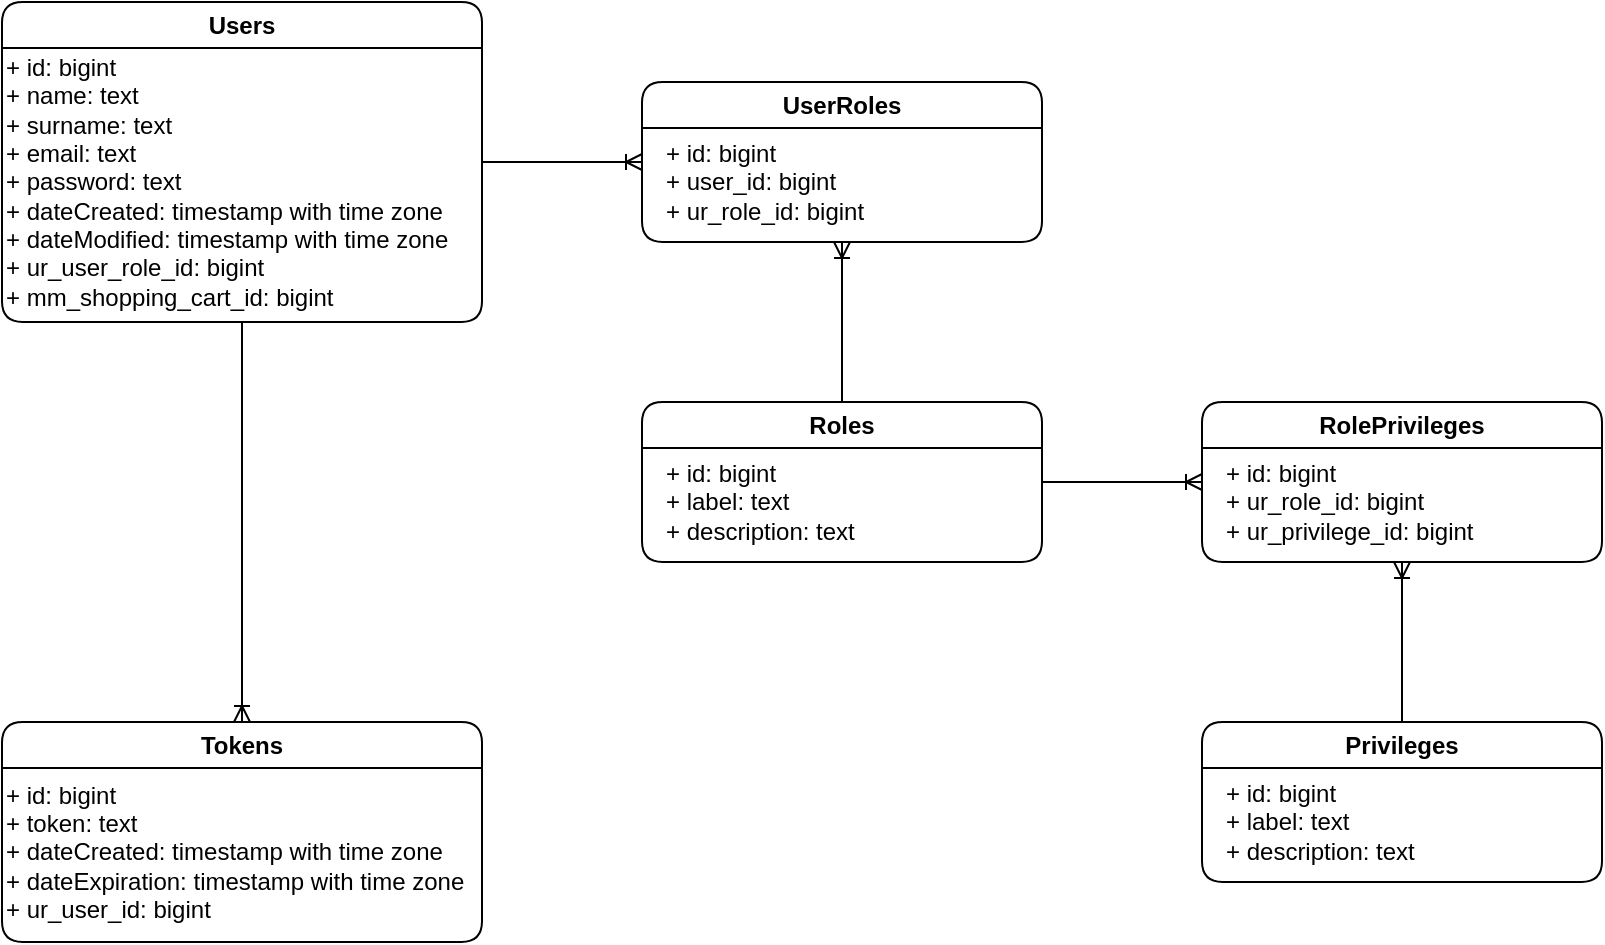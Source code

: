 <mxfile version="21.3.2" type="device" pages="2">
  <diagram name="userroles" id="ePMUd1lNdQfSjB-j8YMN">
    <mxGraphModel dx="1434" dy="756" grid="1" gridSize="10" guides="1" tooltips="1" connect="1" arrows="1" fold="1" page="1" pageScale="1" pageWidth="850" pageHeight="1100" math="0" shadow="0">
      <root>
        <mxCell id="0" />
        <mxCell id="1" parent="0" />
        <mxCell id="QdZaaRFyx_q6WVdEmT8U-9" value="Users" style="swimlane;whiteSpace=wrap;html=1;swimlaneHead=1;rounded=1;swimlaneLine=1;" parent="1" vertex="1">
          <mxGeometry x="40" y="40" width="240" height="160" as="geometry" />
        </mxCell>
        <mxCell id="QdZaaRFyx_q6WVdEmT8U-10" value="+ id: bigint&lt;br&gt;&lt;div style=&quot;&quot;&gt;&lt;span style=&quot;background-color: initial;&quot;&gt;+ name: text&lt;/span&gt;&lt;/div&gt;&lt;div style=&quot;&quot;&gt;&lt;span style=&quot;background-color: initial;&quot;&gt;+ surname: text&lt;/span&gt;&lt;/div&gt;&lt;div style=&quot;&quot;&gt;&lt;span style=&quot;background-color: initial;&quot;&gt;+ email: text&lt;/span&gt;&lt;/div&gt;&lt;div style=&quot;&quot;&gt;&lt;span style=&quot;background-color: initial;&quot;&gt;+ password: text&lt;/span&gt;&lt;/div&gt;&lt;div style=&quot;&quot;&gt;&lt;span style=&quot;background-color: initial;&quot;&gt;+ dateCreated: timestamp with time zone&lt;/span&gt;&lt;/div&gt;&lt;div style=&quot;&quot;&gt;&lt;span style=&quot;background-color: initial;&quot;&gt;+ dateModified:&amp;nbsp;&lt;/span&gt;&lt;span style=&quot;background-color: initial;&quot;&gt;timestamp with time zone&lt;/span&gt;&lt;/div&gt;&lt;div style=&quot;&quot;&gt;&lt;span style=&quot;background-color: initial;&quot;&gt;+ ur_user_role_id: bigint&lt;/span&gt;&lt;/div&gt;&lt;div style=&quot;&quot;&gt;&lt;span style=&quot;background-color: initial;&quot;&gt;+ mm_shopping_cart_id: bigint&lt;/span&gt;&lt;/div&gt;" style="text;html=1;align=left;verticalAlign=middle;resizable=0;points=[];autosize=1;strokeColor=none;fillColor=none;" parent="QdZaaRFyx_q6WVdEmT8U-9" vertex="1">
          <mxGeometry y="20" width="240" height="140" as="geometry" />
        </mxCell>
        <mxCell id="RZRrlDOmHeOIho1Bm9Bc-1" value="" style="edgeStyle=entityRelationEdgeStyle;fontSize=12;html=1;endArrow=ERoneToMany;rounded=0;exitX=1;exitY=0.5;exitDx=0;exitDy=0;" parent="QdZaaRFyx_q6WVdEmT8U-9" source="QdZaaRFyx_q6WVdEmT8U-9" edge="1">
          <mxGeometry width="100" height="100" relative="1" as="geometry">
            <mxPoint x="270" y="60" as="sourcePoint" />
            <mxPoint x="320" y="80" as="targetPoint" />
          </mxGeometry>
        </mxCell>
        <mxCell id="QdZaaRFyx_q6WVdEmT8U-11" value="UserRoles" style="swimlane;whiteSpace=wrap;html=1;rounded=1;" parent="1" vertex="1">
          <mxGeometry x="360" y="80" width="200" height="80" as="geometry" />
        </mxCell>
        <mxCell id="QdZaaRFyx_q6WVdEmT8U-12" value="+ id: bigint&lt;br&gt;+ user_id: bigint&lt;br&gt;+ ur_role_id: bigint" style="text;html=1;align=left;verticalAlign=middle;resizable=0;points=[];autosize=1;strokeColor=none;fillColor=none;" parent="QdZaaRFyx_q6WVdEmT8U-11" vertex="1">
          <mxGeometry x="10" y="20" width="120" height="60" as="geometry" />
        </mxCell>
        <mxCell id="QdZaaRFyx_q6WVdEmT8U-13" value="Roles" style="swimlane;whiteSpace=wrap;html=1;startSize=23;rounded=1;" parent="1" vertex="1">
          <mxGeometry x="360" y="240" width="200" height="80" as="geometry" />
        </mxCell>
        <mxCell id="QdZaaRFyx_q6WVdEmT8U-14" value="+ id: bigint&lt;br&gt;+ label: text&lt;br&gt;+ description: text" style="text;html=1;align=left;verticalAlign=middle;resizable=0;points=[];autosize=1;strokeColor=none;fillColor=none;" parent="QdZaaRFyx_q6WVdEmT8U-13" vertex="1">
          <mxGeometry x="10" y="20" width="120" height="60" as="geometry" />
        </mxCell>
        <mxCell id="QdZaaRFyx_q6WVdEmT8U-15" value="RolePrivileges" style="swimlane;whiteSpace=wrap;html=1;startSize=23;rounded=1;" parent="1" vertex="1">
          <mxGeometry x="640" y="240" width="200" height="80" as="geometry" />
        </mxCell>
        <mxCell id="QdZaaRFyx_q6WVdEmT8U-16" value="+ id: bigint&lt;br&gt;+ ur_role_id: bigint&lt;br&gt;+ ur_privilege_id: bigint" style="text;html=1;align=left;verticalAlign=middle;resizable=0;points=[];autosize=1;strokeColor=none;fillColor=none;" parent="QdZaaRFyx_q6WVdEmT8U-15" vertex="1">
          <mxGeometry x="10" y="20" width="150" height="60" as="geometry" />
        </mxCell>
        <mxCell id="QdZaaRFyx_q6WVdEmT8U-18" value="Privileges" style="swimlane;whiteSpace=wrap;html=1;startSize=23;rounded=1;" parent="1" vertex="1">
          <mxGeometry x="640" y="400" width="200" height="80" as="geometry" />
        </mxCell>
        <mxCell id="QdZaaRFyx_q6WVdEmT8U-19" value="+ id: bigint&lt;br&gt;+ label: text&lt;br&gt;+ description: text" style="text;html=1;align=left;verticalAlign=middle;resizable=0;points=[];autosize=1;strokeColor=none;fillColor=none;" parent="QdZaaRFyx_q6WVdEmT8U-18" vertex="1">
          <mxGeometry x="10" y="20" width="120" height="60" as="geometry" />
        </mxCell>
        <mxCell id="QdZaaRFyx_q6WVdEmT8U-20" value="Tokens" style="swimlane;whiteSpace=wrap;html=1;swimlaneHead=1;rounded=1;swimlaneLine=1;" parent="1" vertex="1">
          <mxGeometry x="40" y="400" width="240" height="110" as="geometry" />
        </mxCell>
        <mxCell id="QdZaaRFyx_q6WVdEmT8U-21" value="+ id: bigint&lt;br&gt;&lt;div style=&quot;&quot;&gt;&lt;span style=&quot;background-color: initial;&quot;&gt;+ token: text&lt;/span&gt;&lt;/div&gt;&lt;div style=&quot;&quot;&gt;&lt;span style=&quot;background-color: initial;&quot;&gt;+ dateCreated: timestamp with time zone&lt;/span&gt;&lt;/div&gt;&lt;div style=&quot;&quot;&gt;&lt;span style=&quot;background-color: initial;&quot;&gt;+ dateExpiration:&amp;nbsp;&lt;/span&gt;&lt;span style=&quot;background-color: initial;&quot;&gt;timestamp with time zone&lt;/span&gt;&lt;/div&gt;&lt;div style=&quot;&quot;&gt;&lt;span style=&quot;background-color: initial;&quot;&gt;+ ur_user_id: bigint&lt;/span&gt;&lt;/div&gt;" style="text;html=1;align=left;verticalAlign=middle;resizable=0;points=[];autosize=1;strokeColor=none;fillColor=none;" parent="QdZaaRFyx_q6WVdEmT8U-20" vertex="1">
          <mxGeometry y="20" width="250" height="90" as="geometry" />
        </mxCell>
        <mxCell id="RZRrlDOmHeOIho1Bm9Bc-2" value="" style="fontSize=12;html=1;endArrow=ERoneToMany;rounded=0;exitX=0.5;exitY=0;exitDx=0;exitDy=0;" parent="1" source="QdZaaRFyx_q6WVdEmT8U-13" edge="1">
          <mxGeometry width="100" height="100" relative="1" as="geometry">
            <mxPoint x="410" y="300" as="sourcePoint" />
            <mxPoint x="460" y="160" as="targetPoint" />
          </mxGeometry>
        </mxCell>
        <mxCell id="RZRrlDOmHeOIho1Bm9Bc-3" value="" style="edgeStyle=entityRelationEdgeStyle;fontSize=12;html=1;endArrow=ERoneToMany;rounded=0;exitX=1;exitY=0.5;exitDx=0;exitDy=0;entryX=0;entryY=0.5;entryDx=0;entryDy=0;" parent="1" source="QdZaaRFyx_q6WVdEmT8U-13" target="QdZaaRFyx_q6WVdEmT8U-15" edge="1">
          <mxGeometry width="100" height="100" relative="1" as="geometry">
            <mxPoint x="560" y="330" as="sourcePoint" />
            <mxPoint x="660" y="230" as="targetPoint" />
          </mxGeometry>
        </mxCell>
        <mxCell id="RZRrlDOmHeOIho1Bm9Bc-4" value="" style="fontSize=12;html=1;endArrow=ERoneToMany;rounded=0;exitX=0.5;exitY=0;exitDx=0;exitDy=0;" parent="1" source="QdZaaRFyx_q6WVdEmT8U-18" edge="1">
          <mxGeometry width="100" height="100" relative="1" as="geometry">
            <mxPoint x="700" y="360" as="sourcePoint" />
            <mxPoint x="740" y="320" as="targetPoint" />
          </mxGeometry>
        </mxCell>
        <mxCell id="RZRrlDOmHeOIho1Bm9Bc-5" value="" style="fontSize=12;html=1;endArrow=ERoneToMany;rounded=0;entryX=0.5;entryY=0;entryDx=0;entryDy=0;exitX=0.5;exitY=1;exitDx=0;exitDy=0;" parent="1" source="QdZaaRFyx_q6WVdEmT8U-9" target="QdZaaRFyx_q6WVdEmT8U-20" edge="1">
          <mxGeometry width="100" height="100" relative="1" as="geometry">
            <mxPoint x="170" y="220" as="sourcePoint" />
            <mxPoint x="220" y="220" as="targetPoint" />
          </mxGeometry>
        </mxCell>
      </root>
    </mxGraphModel>
  </diagram>
  <diagram id="flUSomASuUPV0yx8snCY" name="metamodels">
    <mxGraphModel dx="2284" dy="1856" grid="1" gridSize="10" guides="1" tooltips="1" connect="1" arrows="1" fold="1" page="1" pageScale="1" pageWidth="850" pageHeight="1100" math="0" shadow="0">
      <root>
        <mxCell id="0" />
        <mxCell id="1" parent="0" />
        <mxCell id="c7Tk7MsLmt518etpjeUH-1" value="BooksAndComics" style="swimlane;whiteSpace=wrap;html=1;rounded=1;" parent="1" vertex="1">
          <mxGeometry x="40" y="40" width="170" height="150" as="geometry" />
        </mxCell>
        <mxCell id="c7Tk7MsLmt518etpjeUH-2" value="+ id: bigint&lt;br&gt;+ name: text&lt;br&gt;+ description: text&lt;br&gt;+ price: float&lt;br&gt;+ dateCreated: date&lt;br&gt;+ datePublished: date&lt;br&gt;+ mm_author_id: bigint&lt;br&gt;+ mm_publisher_id: bigint" style="text;html=1;align=left;verticalAlign=middle;resizable=0;points=[];autosize=1;strokeColor=none;fillColor=none;" parent="c7Tk7MsLmt518etpjeUH-1" vertex="1">
          <mxGeometry x="10" y="20" width="160" height="130" as="geometry" />
        </mxCell>
        <mxCell id="c7Tk7MsLmt518etpjeUH-3" value="VideoGames" style="swimlane;whiteSpace=wrap;html=1;rounded=1;" parent="1" vertex="1">
          <mxGeometry x="40" y="240" width="170" height="150" as="geometry" />
        </mxCell>
        <mxCell id="c7Tk7MsLmt518etpjeUH-4" value="+ id: bigint&lt;br&gt;+ name: text&lt;br&gt;+ description: text&lt;br&gt;+ price: float&lt;br&gt;+ dateCreated: date&lt;br&gt;+ datePublished: date&lt;br&gt;+ mm_creator_id: bigint&lt;br&gt;+ mm_publisher_id: bigint" style="text;html=1;align=left;verticalAlign=middle;resizable=0;points=[];autosize=1;strokeColor=none;fillColor=none;" parent="c7Tk7MsLmt518etpjeUH-3" vertex="1">
          <mxGeometry x="10" y="20" width="160" height="130" as="geometry" />
        </mxCell>
        <mxCell id="c7Tk7MsLmt518etpjeUH-5" value="Authors" style="swimlane;whiteSpace=wrap;html=1;rounded=1;" parent="1" vertex="1">
          <mxGeometry x="305" y="-40" width="120" height="80" as="geometry" />
        </mxCell>
        <mxCell id="c7Tk7MsLmt518etpjeUH-6" value="+ id: bigint&lt;br&gt;+ name: text&lt;br&gt;+ surname: text" style="text;html=1;align=left;verticalAlign=middle;resizable=0;points=[];autosize=1;strokeColor=none;fillColor=none;" parent="c7Tk7MsLmt518etpjeUH-5" vertex="1">
          <mxGeometry x="10" y="20" width="110" height="60" as="geometry" />
        </mxCell>
        <mxCell id="c7Tk7MsLmt518etpjeUH-7" value="Creators" style="swimlane;whiteSpace=wrap;html=1;rounded=1;" parent="1" vertex="1">
          <mxGeometry x="305" y="360" width="120" height="80" as="geometry" />
        </mxCell>
        <mxCell id="c7Tk7MsLmt518etpjeUH-8" value="+ id: bigint&lt;br&gt;+ name: text&lt;br&gt;+ description: text" style="text;html=1;align=left;verticalAlign=middle;resizable=0;points=[];autosize=1;strokeColor=none;fillColor=none;" parent="c7Tk7MsLmt518etpjeUH-7" vertex="1">
          <mxGeometry x="10" y="20" width="120" height="60" as="geometry" />
        </mxCell>
        <mxCell id="c7Tk7MsLmt518etpjeUH-10" value="Publishers" style="swimlane;whiteSpace=wrap;html=1;rounded=1;" parent="1" vertex="1">
          <mxGeometry x="305" y="160" width="120" height="80" as="geometry" />
        </mxCell>
        <mxCell id="c7Tk7MsLmt518etpjeUH-11" value="+ id: bigint&lt;br&gt;+ name: text&lt;br&gt;+ description: text" style="text;html=1;align=left;verticalAlign=middle;resizable=0;points=[];autosize=1;strokeColor=none;fillColor=none;" parent="c7Tk7MsLmt518etpjeUH-10" vertex="1">
          <mxGeometry x="10" y="20" width="120" height="60" as="geometry" />
        </mxCell>
        <mxCell id="c7Tk7MsLmt518etpjeUH-14" value="Genres" style="swimlane;whiteSpace=wrap;html=1;rounded=1;" parent="1" vertex="1">
          <mxGeometry x="-160" y="160" width="120" height="80" as="geometry" />
        </mxCell>
        <mxCell id="c7Tk7MsLmt518etpjeUH-15" value="+ id: bigint&lt;br&gt;+ label: text&lt;br&gt;+ description: text" style="text;html=1;align=left;verticalAlign=middle;resizable=0;points=[];autosize=1;strokeColor=none;fillColor=none;" parent="c7Tk7MsLmt518etpjeUH-14" vertex="1">
          <mxGeometry x="10" y="20" width="120" height="60" as="geometry" />
        </mxCell>
        <mxCell id="c7Tk7MsLmt518etpjeUH-16" value="RatingsAndReviews" style="swimlane;whiteSpace=wrap;html=1;rounded=1;" parent="1" vertex="1">
          <mxGeometry x="560" y="155" width="160" height="90" as="geometry" />
        </mxCell>
        <mxCell id="c7Tk7MsLmt518etpjeUH-17" value="+ id: bigint&lt;br&gt;+ reviewDescription: text&lt;br&gt;+ ratingNumber: float&lt;br&gt;+ ur_user_id: bigint" style="text;html=1;align=left;verticalAlign=middle;resizable=0;points=[];autosize=1;strokeColor=none;fillColor=none;" parent="c7Tk7MsLmt518etpjeUH-16" vertex="1">
          <mxGeometry x="10" y="20" width="150" height="70" as="geometry" />
        </mxCell>
        <mxCell id="c7Tk7MsLmt518etpjeUH-21" value="Discounts" style="swimlane;whiteSpace=wrap;html=1;rounded=1;" parent="1" vertex="1">
          <mxGeometry x="-190" y="480" width="130" height="90" as="geometry" />
        </mxCell>
        <mxCell id="c7Tk7MsLmt518etpjeUH-22" value="+ id: bigint&lt;br&gt;+ labelCode: text&lt;br&gt;+ description: text&lt;br&gt;+ percentage: float" style="text;html=1;align=left;verticalAlign=middle;resizable=0;points=[];autosize=1;strokeColor=none;fillColor=none;" parent="c7Tk7MsLmt518etpjeUH-21" vertex="1">
          <mxGeometry x="10" y="20" width="120" height="70" as="geometry" />
        </mxCell>
        <mxCell id="c7Tk7MsLmt518etpjeUH-23" value="UserDiscounts" style="swimlane;whiteSpace=wrap;html=1;rounded=1;" parent="1" vertex="1">
          <mxGeometry x="230" y="480" width="170" height="90" as="geometry" />
        </mxCell>
        <mxCell id="c7Tk7MsLmt518etpjeUH-24" value="+ id: bigint&lt;br&gt;+ ur_user_id: bigint&lt;br&gt;+ shm_discount_id: bigint" style="text;html=1;align=left;verticalAlign=middle;resizable=0;points=[];autosize=1;strokeColor=none;fillColor=none;" parent="c7Tk7MsLmt518etpjeUH-23" vertex="1">
          <mxGeometry x="10" y="25" width="160" height="60" as="geometry" />
        </mxCell>
        <mxCell id="c7Tk7MsLmt518etpjeUH-25" value="ShoppingCarts" style="swimlane;whiteSpace=wrap;html=1;rounded=1;" parent="1" vertex="1">
          <mxGeometry x="-420" y="160" width="140" height="85" as="geometry" />
        </mxCell>
        <mxCell id="c7Tk7MsLmt518etpjeUH-26" value="+ id: bigint&lt;br&gt;+ totalPrice: float&lt;br&gt;+ ur_user_id: bigint" style="text;html=1;align=left;verticalAlign=middle;resizable=0;points=[];autosize=1;strokeColor=none;fillColor=none;" parent="c7Tk7MsLmt518etpjeUH-25" vertex="1">
          <mxGeometry x="5" y="20" width="130" height="60" as="geometry" />
        </mxCell>
        <mxCell id="c7Tk7MsLmt518etpjeUH-27" value="PlacedOrders" style="swimlane;whiteSpace=wrap;html=1;rounded=1;" parent="1" vertex="1">
          <mxGeometry y="610" width="250" height="130" as="geometry" />
        </mxCell>
        <mxCell id="c7Tk7MsLmt518etpjeUH-28" value="+ id: bigint&lt;br&gt;+ ur_user_id: bigint&lt;br&gt;+ address: text&lt;br&gt;+ paymentMethod: text&lt;br&gt;+ mm_shopping_cart_id: bigint&lt;br&gt;+ shm_discount_id: bigint&lt;br&gt;+ dateCreated: timestamp with time zone" style="text;html=1;align=left;verticalAlign=middle;resizable=0;points=[];autosize=1;strokeColor=none;fillColor=none;" parent="c7Tk7MsLmt518etpjeUH-27" vertex="1">
          <mxGeometry x="10" y="20" width="240" height="110" as="geometry" />
        </mxCell>
        <mxCell id="hXU03YSOS6_grKL2WWh3-2" value="" style="edgeStyle=entityRelationEdgeStyle;fontSize=12;html=1;endArrow=ERoneToMany;rounded=0;entryX=1;entryY=0.154;entryDx=0;entryDy=0;entryPerimeter=0;" parent="1" source="c7Tk7MsLmt518etpjeUH-5" target="c7Tk7MsLmt518etpjeUH-2" edge="1">
          <mxGeometry width="100" height="100" relative="1" as="geometry">
            <mxPoint x="270" y="250" as="sourcePoint" />
            <mxPoint x="370" y="150" as="targetPoint" />
          </mxGeometry>
        </mxCell>
        <mxCell id="hXU03YSOS6_grKL2WWh3-3" value="" style="edgeStyle=entityRelationEdgeStyle;fontSize=12;html=1;endArrow=ERoneToMany;rounded=0;entryX=1;entryY=0.692;entryDx=0;entryDy=0;entryPerimeter=0;" parent="1" source="c7Tk7MsLmt518etpjeUH-7" target="c7Tk7MsLmt518etpjeUH-4" edge="1">
          <mxGeometry width="100" height="100" relative="1" as="geometry">
            <mxPoint x="335" y="275" as="sourcePoint" />
            <mxPoint x="240" y="310" as="targetPoint" />
          </mxGeometry>
        </mxCell>
        <mxCell id="hXU03YSOS6_grKL2WWh3-4" value="" style="edgeStyle=orthogonalEdgeStyle;fontSize=12;html=1;endArrow=ERoneToMany;rounded=0;exitX=0;exitY=0.75;exitDx=0;exitDy=0;entryX=1;entryY=0.154;entryDx=0;entryDy=0;entryPerimeter=0;" parent="1" source="c7Tk7MsLmt518etpjeUH-10" target="c7Tk7MsLmt518etpjeUH-4" edge="1">
          <mxGeometry width="100" height="100" relative="1" as="geometry">
            <mxPoint x="410" y="300" as="sourcePoint" />
            <mxPoint x="450" y="240" as="targetPoint" />
          </mxGeometry>
        </mxCell>
        <mxCell id="hXU03YSOS6_grKL2WWh3-5" value="" style="edgeStyle=orthogonalEdgeStyle;fontSize=12;html=1;endArrow=ERoneToMany;rounded=0;exitX=0;exitY=0.5;exitDx=0;exitDy=0;entryX=0.5;entryY=0;entryDx=0;entryDy=0;" parent="1" source="c7Tk7MsLmt518etpjeUH-1" target="c7Tk7MsLmt518etpjeUH-14" edge="1">
          <mxGeometry width="100" height="100" relative="1" as="geometry">
            <mxPoint x="210" y="140" as="sourcePoint" />
            <mxPoint x="480" y="280" as="targetPoint" />
          </mxGeometry>
        </mxCell>
        <mxCell id="hXU03YSOS6_grKL2WWh3-8" value="" style="edgeStyle=orthogonalEdgeStyle;fontSize=12;html=1;endArrow=ERoneToMany;rounded=0;exitX=0;exitY=0.5;exitDx=0;exitDy=0;entryX=1;entryY=0.615;entryDx=0;entryDy=0;entryPerimeter=0;" parent="1" source="c7Tk7MsLmt518etpjeUH-10" target="c7Tk7MsLmt518etpjeUH-2" edge="1">
          <mxGeometry width="100" height="100" relative="1" as="geometry">
            <mxPoint x="490" y="130" as="sourcePoint" />
            <mxPoint x="220" y="290" as="targetPoint" />
          </mxGeometry>
        </mxCell>
        <mxCell id="hXU03YSOS6_grKL2WWh3-7" value="" style="fontSize=12;html=1;endArrow=ERoneToMany;rounded=0;exitX=0;exitY=0.5;exitDx=0;exitDy=0;edgeStyle=orthogonalEdgeStyle;entryX=0.417;entryY=1;entryDx=0;entryDy=0;entryPerimeter=0;" parent="1" source="c7Tk7MsLmt518etpjeUH-3" target="c7Tk7MsLmt518etpjeUH-15" edge="1">
          <mxGeometry width="100" height="100" relative="1" as="geometry">
            <mxPoint x="510" y="160" as="sourcePoint" />
            <mxPoint x="270" y="270" as="targetPoint" />
          </mxGeometry>
        </mxCell>
        <mxCell id="hXU03YSOS6_grKL2WWh3-9" value="" style="edgeStyle=orthogonalEdgeStyle;fontSize=12;html=1;endArrow=ERoneToMany;rounded=0;entryX=0.5;entryY=1;entryDx=0;entryDy=0;" parent="1" source="c7Tk7MsLmt518etpjeUH-3" target="c7Tk7MsLmt518etpjeUH-16" edge="1">
          <mxGeometry width="100" height="100" relative="1" as="geometry">
            <mxPoint x="420" y="330" as="sourcePoint" />
            <mxPoint x="600" y="270" as="targetPoint" />
          </mxGeometry>
        </mxCell>
        <mxCell id="hXU03YSOS6_grKL2WWh3-10" value="" style="edgeStyle=orthogonalEdgeStyle;fontSize=12;html=1;endArrow=ERoneToMany;rounded=0;entryX=0.5;entryY=0;entryDx=0;entryDy=0;" parent="1" target="c7Tk7MsLmt518etpjeUH-16" edge="1">
          <mxGeometry width="100" height="100" relative="1" as="geometry">
            <mxPoint x="210" y="110" as="sourcePoint" />
            <mxPoint x="640" y="40" as="targetPoint" />
          </mxGeometry>
        </mxCell>
        <mxCell id="hXU03YSOS6_grKL2WWh3-11" value="" style="edgeStyle=entityRelationEdgeStyle;fontSize=12;html=1;endArrow=ERoneToMany;rounded=0;exitX=1;exitY=0.75;exitDx=0;exitDy=0;entryX=0;entryY=0.5;entryDx=0;entryDy=0;" parent="1" source="c7Tk7MsLmt518etpjeUH-21" target="c7Tk7MsLmt518etpjeUH-27" edge="1">
          <mxGeometry width="100" height="100" relative="1" as="geometry">
            <mxPoint x="200" y="530" as="sourcePoint" />
            <mxPoint x="280" y="500" as="targetPoint" />
          </mxGeometry>
        </mxCell>
        <mxCell id="hXU03YSOS6_grKL2WWh3-12" value="" style="edgeStyle=entityRelationEdgeStyle;fontSize=12;html=1;endArrow=ERmany;startArrow=ERmany;rounded=0;exitX=1;exitY=0.5;exitDx=0;exitDy=0;entryX=0;entryY=0.5;entryDx=0;entryDy=0;" parent="1" source="c7Tk7MsLmt518etpjeUH-21" target="c7Tk7MsLmt518etpjeUH-23" edge="1">
          <mxGeometry width="100" height="100" relative="1" as="geometry">
            <mxPoint x="190" y="530" as="sourcePoint" />
            <mxPoint x="290" y="430" as="targetPoint" />
          </mxGeometry>
        </mxCell>
        <mxCell id="MeCDKsQYBKnXOeS0keM6-1" value="" style="edgeStyle=orthogonalEdgeStyle;fontSize=12;html=1;endArrow=ERoneToMany;rounded=0;exitX=0.5;exitY=0;exitDx=0;exitDy=0;entryX=0;entryY=0.25;entryDx=0;entryDy=0;" parent="1" source="c7Tk7MsLmt518etpjeUH-25" target="c7Tk7MsLmt518etpjeUH-1" edge="1">
          <mxGeometry width="100" height="100" relative="1" as="geometry">
            <mxPoint x="-360" y="120" as="sourcePoint" />
            <mxPoint x="-200" y="-20" as="targetPoint" />
          </mxGeometry>
        </mxCell>
        <mxCell id="MeCDKsQYBKnXOeS0keM6-2" value="" style="edgeStyle=orthogonalEdgeStyle;fontSize=12;html=1;endArrow=ERoneToMany;rounded=0;exitX=0.5;exitY=1;exitDx=0;exitDy=0;entryX=0;entryY=0.75;entryDx=0;entryDy=0;" parent="1" source="c7Tk7MsLmt518etpjeUH-25" target="c7Tk7MsLmt518etpjeUH-3" edge="1">
          <mxGeometry width="100" height="100" relative="1" as="geometry">
            <mxPoint x="-380" y="440" as="sourcePoint" />
            <mxPoint x="-280" y="340" as="targetPoint" />
          </mxGeometry>
        </mxCell>
        <mxCell id="9TX8e1diIXD7ona2MNPO-2" value="" style="edgeStyle=orthogonalEdgeStyle;fontSize=12;html=1;endArrow=ERoneToMany;rounded=0;exitX=0.25;exitY=1;exitDx=0;exitDy=0;entryX=0;entryY=0.75;entryDx=0;entryDy=0;" parent="1" source="c7Tk7MsLmt518etpjeUH-25" target="c7Tk7MsLmt518etpjeUH-27" edge="1">
          <mxGeometry width="100" height="100" relative="1" as="geometry">
            <mxPoint x="-260" y="740" as="sourcePoint" />
            <mxPoint x="-160" y="640" as="targetPoint" />
          </mxGeometry>
        </mxCell>
        <mxCell id="TiqH_1Iv81HPKbHKP_VB-1" value="Users" style="swimlane;whiteSpace=wrap;html=1;swimlaneHead=1;rounded=1;swimlaneLine=1;" vertex="1" parent="1">
          <mxGeometry x="-275" y="-550" width="240" height="160" as="geometry" />
        </mxCell>
        <mxCell id="TiqH_1Iv81HPKbHKP_VB-2" value="+ id: bigint&lt;br&gt;&lt;div style=&quot;&quot;&gt;&lt;span style=&quot;background-color: initial;&quot;&gt;+ name: text&lt;/span&gt;&lt;/div&gt;&lt;div style=&quot;&quot;&gt;&lt;span style=&quot;background-color: initial;&quot;&gt;+ surname: text&lt;/span&gt;&lt;/div&gt;&lt;div style=&quot;&quot;&gt;&lt;span style=&quot;background-color: initial;&quot;&gt;+ email: text&lt;/span&gt;&lt;/div&gt;&lt;div style=&quot;&quot;&gt;&lt;span style=&quot;background-color: initial;&quot;&gt;+ password: text&lt;/span&gt;&lt;/div&gt;&lt;div style=&quot;&quot;&gt;&lt;span style=&quot;background-color: initial;&quot;&gt;+ dateCreated: timestamp with time zone&lt;/span&gt;&lt;/div&gt;&lt;div style=&quot;&quot;&gt;&lt;span style=&quot;background-color: initial;&quot;&gt;+ dateModified:&amp;nbsp;&lt;/span&gt;&lt;span style=&quot;background-color: initial;&quot;&gt;timestamp with time zone&lt;/span&gt;&lt;/div&gt;&lt;div style=&quot;&quot;&gt;&lt;span style=&quot;background-color: initial;&quot;&gt;+ ur_user_role_id: bigint&lt;/span&gt;&lt;/div&gt;&lt;div style=&quot;&quot;&gt;&lt;span style=&quot;background-color: initial;&quot;&gt;+ mm_shopping_cart_id: bigint&lt;/span&gt;&lt;/div&gt;" style="text;html=1;align=left;verticalAlign=middle;resizable=0;points=[];autosize=1;strokeColor=none;fillColor=none;" vertex="1" parent="TiqH_1Iv81HPKbHKP_VB-1">
          <mxGeometry x="5" y="20" width="240" height="140" as="geometry" />
        </mxCell>
        <mxCell id="TiqH_1Iv81HPKbHKP_VB-3" value="" style="edgeStyle=entityRelationEdgeStyle;fontSize=12;html=1;endArrow=ERoneToMany;rounded=0;exitX=1;exitY=0.5;exitDx=0;exitDy=0;" edge="1" parent="TiqH_1Iv81HPKbHKP_VB-1" source="TiqH_1Iv81HPKbHKP_VB-1">
          <mxGeometry width="100" height="100" relative="1" as="geometry">
            <mxPoint x="270" y="60" as="sourcePoint" />
            <mxPoint x="320" y="80" as="targetPoint" />
          </mxGeometry>
        </mxCell>
        <mxCell id="TiqH_1Iv81HPKbHKP_VB-4" value="UserRoles" style="swimlane;whiteSpace=wrap;html=1;rounded=1;" vertex="1" parent="1">
          <mxGeometry x="45" y="-510" width="200" height="80" as="geometry" />
        </mxCell>
        <mxCell id="TiqH_1Iv81HPKbHKP_VB-5" value="+ id: bigint&lt;br&gt;+ user_id: bigint&lt;br&gt;+ ur_role_id: bigint" style="text;html=1;align=left;verticalAlign=middle;resizable=0;points=[];autosize=1;strokeColor=none;fillColor=none;" vertex="1" parent="TiqH_1Iv81HPKbHKP_VB-4">
          <mxGeometry x="10" y="20" width="120" height="60" as="geometry" />
        </mxCell>
        <mxCell id="TiqH_1Iv81HPKbHKP_VB-6" value="Roles" style="swimlane;whiteSpace=wrap;html=1;startSize=23;rounded=1;" vertex="1" parent="1">
          <mxGeometry x="45" y="-350" width="200" height="80" as="geometry" />
        </mxCell>
        <mxCell id="TiqH_1Iv81HPKbHKP_VB-7" value="+ id: bigint&lt;br&gt;+ label: text&lt;br&gt;+ description: text" style="text;html=1;align=left;verticalAlign=middle;resizable=0;points=[];autosize=1;strokeColor=none;fillColor=none;" vertex="1" parent="TiqH_1Iv81HPKbHKP_VB-6">
          <mxGeometry x="10" y="20" width="120" height="60" as="geometry" />
        </mxCell>
        <mxCell id="TiqH_1Iv81HPKbHKP_VB-8" value="RolePrivileges" style="swimlane;whiteSpace=wrap;html=1;startSize=23;rounded=1;" vertex="1" parent="1">
          <mxGeometry x="325" y="-350" width="200" height="80" as="geometry" />
        </mxCell>
        <mxCell id="TiqH_1Iv81HPKbHKP_VB-9" value="+ id: bigint&lt;br&gt;+ ur_role_id: bigint&lt;br&gt;+ ur_privilege_id: bigint" style="text;html=1;align=left;verticalAlign=middle;resizable=0;points=[];autosize=1;strokeColor=none;fillColor=none;" vertex="1" parent="TiqH_1Iv81HPKbHKP_VB-8">
          <mxGeometry x="10" y="20" width="150" height="60" as="geometry" />
        </mxCell>
        <mxCell id="TiqH_1Iv81HPKbHKP_VB-10" value="Privileges" style="swimlane;whiteSpace=wrap;html=1;startSize=23;rounded=1;" vertex="1" parent="1">
          <mxGeometry x="325" y="-190" width="200" height="80" as="geometry" />
        </mxCell>
        <mxCell id="TiqH_1Iv81HPKbHKP_VB-11" value="+ id: bigint&lt;br&gt;+ label: text&lt;br&gt;+ description: text" style="text;html=1;align=left;verticalAlign=middle;resizable=0;points=[];autosize=1;strokeColor=none;fillColor=none;" vertex="1" parent="TiqH_1Iv81HPKbHKP_VB-10">
          <mxGeometry x="10" y="20" width="120" height="60" as="geometry" />
        </mxCell>
        <mxCell id="TiqH_1Iv81HPKbHKP_VB-12" value="Tokens" style="swimlane;whiteSpace=wrap;html=1;swimlaneHead=1;rounded=1;swimlaneLine=1;" vertex="1" parent="1">
          <mxGeometry x="-275" y="-190" width="240" height="110" as="geometry" />
        </mxCell>
        <mxCell id="TiqH_1Iv81HPKbHKP_VB-13" value="+ id: bigint&lt;br&gt;&lt;div style=&quot;&quot;&gt;&lt;span style=&quot;background-color: initial;&quot;&gt;+ token: text&lt;/span&gt;&lt;/div&gt;&lt;div style=&quot;&quot;&gt;&lt;span style=&quot;background-color: initial;&quot;&gt;+ dateCreated: timestamp with time zone&lt;/span&gt;&lt;/div&gt;&lt;div style=&quot;&quot;&gt;&lt;span style=&quot;background-color: initial;&quot;&gt;+ dateExpiration:&amp;nbsp;&lt;/span&gt;&lt;span style=&quot;background-color: initial;&quot;&gt;timestamp with time zone&lt;/span&gt;&lt;/div&gt;&lt;div style=&quot;&quot;&gt;&lt;span style=&quot;background-color: initial;&quot;&gt;+ ur_user_id: bigint&lt;/span&gt;&lt;/div&gt;" style="text;html=1;align=left;verticalAlign=middle;resizable=0;points=[];autosize=1;strokeColor=none;fillColor=none;" vertex="1" parent="TiqH_1Iv81HPKbHKP_VB-12">
          <mxGeometry y="20" width="250" height="90" as="geometry" />
        </mxCell>
        <mxCell id="TiqH_1Iv81HPKbHKP_VB-14" value="" style="fontSize=12;html=1;endArrow=ERoneToMany;rounded=0;exitX=0.5;exitY=0;exitDx=0;exitDy=0;" edge="1" parent="1" source="TiqH_1Iv81HPKbHKP_VB-6">
          <mxGeometry width="100" height="100" relative="1" as="geometry">
            <mxPoint x="95" y="-290" as="sourcePoint" />
            <mxPoint x="145" y="-430" as="targetPoint" />
          </mxGeometry>
        </mxCell>
        <mxCell id="TiqH_1Iv81HPKbHKP_VB-15" value="" style="edgeStyle=entityRelationEdgeStyle;fontSize=12;html=1;endArrow=ERoneToMany;rounded=0;exitX=1;exitY=0.5;exitDx=0;exitDy=0;entryX=0;entryY=0.5;entryDx=0;entryDy=0;" edge="1" parent="1" source="TiqH_1Iv81HPKbHKP_VB-6" target="TiqH_1Iv81HPKbHKP_VB-8">
          <mxGeometry width="100" height="100" relative="1" as="geometry">
            <mxPoint x="245" y="-260" as="sourcePoint" />
            <mxPoint x="345" y="-360" as="targetPoint" />
          </mxGeometry>
        </mxCell>
        <mxCell id="TiqH_1Iv81HPKbHKP_VB-16" value="" style="fontSize=12;html=1;endArrow=ERoneToMany;rounded=0;exitX=0.5;exitY=0;exitDx=0;exitDy=0;" edge="1" parent="1" source="TiqH_1Iv81HPKbHKP_VB-10">
          <mxGeometry width="100" height="100" relative="1" as="geometry">
            <mxPoint x="385" y="-230" as="sourcePoint" />
            <mxPoint x="425" y="-270" as="targetPoint" />
          </mxGeometry>
        </mxCell>
        <mxCell id="TiqH_1Iv81HPKbHKP_VB-17" value="" style="fontSize=12;html=1;endArrow=ERoneToMany;rounded=0;entryX=0.5;entryY=0;entryDx=0;entryDy=0;exitX=0.5;exitY=1;exitDx=0;exitDy=0;" edge="1" parent="1" source="TiqH_1Iv81HPKbHKP_VB-1" target="TiqH_1Iv81HPKbHKP_VB-12">
          <mxGeometry width="100" height="100" relative="1" as="geometry">
            <mxPoint x="-145" y="-370" as="sourcePoint" />
            <mxPoint x="-95" y="-370" as="targetPoint" />
          </mxGeometry>
        </mxCell>
        <mxCell id="TiqH_1Iv81HPKbHKP_VB-18" value="" style="edgeStyle=orthogonalEdgeStyle;fontSize=12;html=1;endArrow=ERmandOne;startArrow=ERmandOne;rounded=0;entryX=0;entryY=0.75;entryDx=0;entryDy=0;exitX=0;exitY=0.5;exitDx=0;exitDy=0;" edge="1" parent="1" source="c7Tk7MsLmt518etpjeUH-25" target="TiqH_1Iv81HPKbHKP_VB-1">
          <mxGeometry width="100" height="100" relative="1" as="geometry">
            <mxPoint x="-400" y="-370" as="sourcePoint" />
            <mxPoint x="-300" y="-470" as="targetPoint" />
            <Array as="points">
              <mxPoint x="-440" y="203" />
              <mxPoint x="-440" y="-430" />
            </Array>
          </mxGeometry>
        </mxCell>
        <mxCell id="TiqH_1Iv81HPKbHKP_VB-19" value="" style="edgeStyle=orthogonalEdgeStyle;fontSize=12;html=1;endArrow=ERoneToMany;rounded=0;exitX=0;exitY=0.25;exitDx=0;exitDy=0;entryX=0.25;entryY=1;entryDx=0;entryDy=0;" edge="1" parent="1" source="TiqH_1Iv81HPKbHKP_VB-1" target="c7Tk7MsLmt518etpjeUH-27">
          <mxGeometry width="100" height="100" relative="1" as="geometry">
            <mxPoint x="-440" y="-500" as="sourcePoint" />
            <mxPoint x="-50" y="790" as="targetPoint" />
            <Array as="points">
              <mxPoint x="-480" y="-510" />
              <mxPoint x="-480" y="760" />
              <mxPoint x="63" y="760" />
            </Array>
          </mxGeometry>
        </mxCell>
      </root>
    </mxGraphModel>
  </diagram>
</mxfile>
